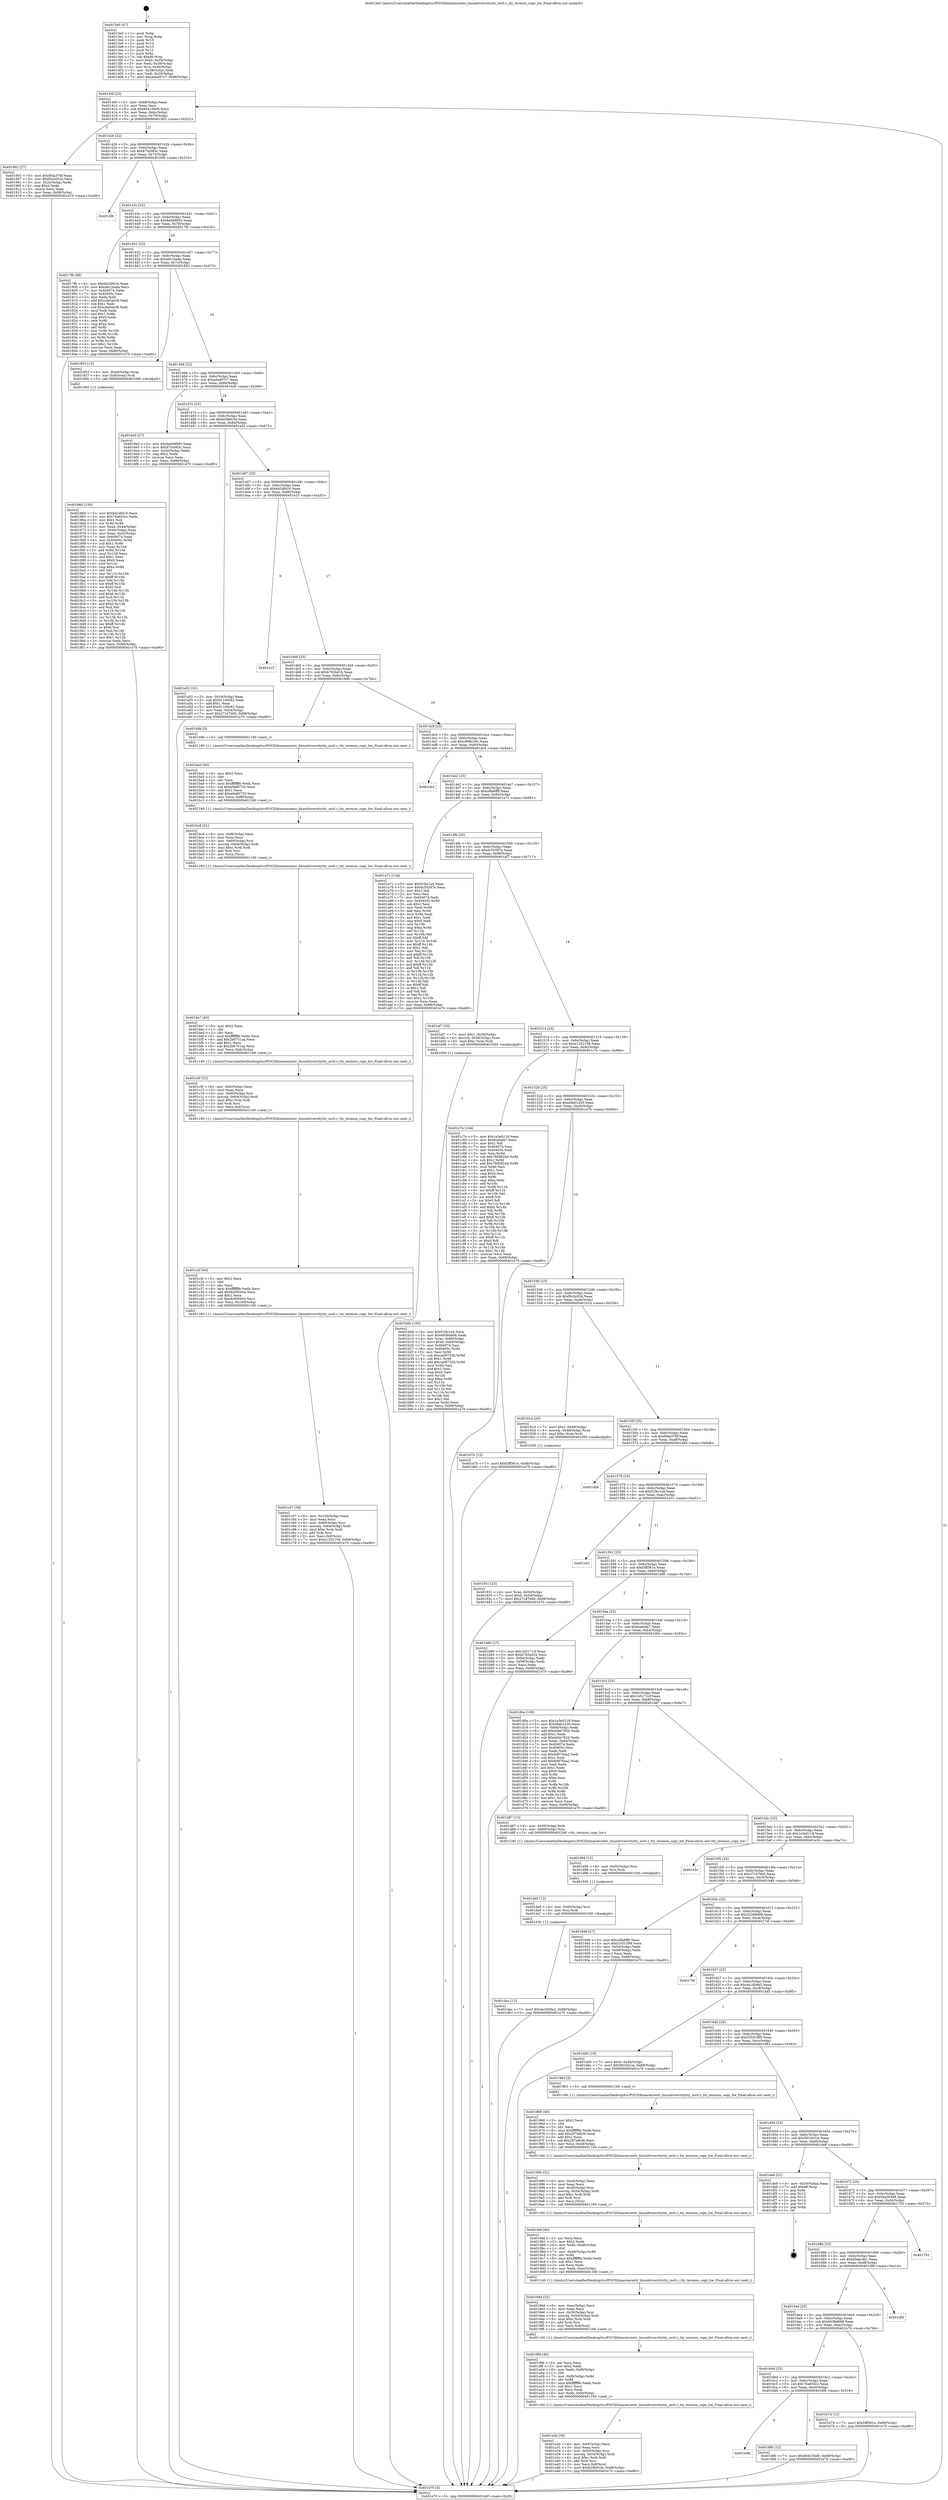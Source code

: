 digraph "0x4013e0" {
  label = "0x4013e0 (/mnt/c/Users/mathe/Desktop/tcc/POCII/binaries/extr_linuxdriversttytty_ioctl.c_tty_termios_copy_hw_Final-ollvm.out::main(0))"
  labelloc = "t"
  node[shape=record]

  Entry [label="",width=0.3,height=0.3,shape=circle,fillcolor=black,style=filled]
  "0x40140f" [label="{
     0x40140f [23]\l
     | [instrs]\l
     &nbsp;&nbsp;0x40140f \<+3\>: mov -0x68(%rbp),%eax\l
     &nbsp;&nbsp;0x401412 \<+2\>: mov %eax,%ecx\l
     &nbsp;&nbsp;0x401414 \<+6\>: sub $0x86415bd0,%ecx\l
     &nbsp;&nbsp;0x40141a \<+3\>: mov %eax,-0x6c(%rbp)\l
     &nbsp;&nbsp;0x40141d \<+3\>: mov %ecx,-0x70(%rbp)\l
     &nbsp;&nbsp;0x401420 \<+6\>: je 0000000000401902 \<main+0x522\>\l
  }"]
  "0x401902" [label="{
     0x401902 [27]\l
     | [instrs]\l
     &nbsp;&nbsp;0x401902 \<+5\>: mov $0xf0da376f,%eax\l
     &nbsp;&nbsp;0x401907 \<+5\>: mov $0xf0c2e524,%ecx\l
     &nbsp;&nbsp;0x40190c \<+3\>: mov -0x2c(%rbp),%edx\l
     &nbsp;&nbsp;0x40190f \<+3\>: cmp $0x0,%edx\l
     &nbsp;&nbsp;0x401912 \<+3\>: cmove %ecx,%eax\l
     &nbsp;&nbsp;0x401915 \<+3\>: mov %eax,-0x68(%rbp)\l
     &nbsp;&nbsp;0x401918 \<+5\>: jmp 0000000000401e70 \<main+0xa90\>\l
  }"]
  "0x401426" [label="{
     0x401426 [22]\l
     | [instrs]\l
     &nbsp;&nbsp;0x401426 \<+5\>: jmp 000000000040142b \<main+0x4b\>\l
     &nbsp;&nbsp;0x40142b \<+3\>: mov -0x6c(%rbp),%eax\l
     &nbsp;&nbsp;0x40142e \<+5\>: sub $0x875c083c,%eax\l
     &nbsp;&nbsp;0x401433 \<+3\>: mov %eax,-0x74(%rbp)\l
     &nbsp;&nbsp;0x401436 \<+6\>: je 00000000004016fb \<main+0x31b\>\l
  }"]
  Exit [label="",width=0.3,height=0.3,shape=circle,fillcolor=black,style=filled,peripheries=2]
  "0x4016fb" [label="{
     0x4016fb\l
  }", style=dashed]
  "0x40143c" [label="{
     0x40143c [22]\l
     | [instrs]\l
     &nbsp;&nbsp;0x40143c \<+5\>: jmp 0000000000401441 \<main+0x61\>\l
     &nbsp;&nbsp;0x401441 \<+3\>: mov -0x6c(%rbp),%eax\l
     &nbsp;&nbsp;0x401444 \<+5\>: sub $0x8a0d9693,%eax\l
     &nbsp;&nbsp;0x401449 \<+3\>: mov %eax,-0x78(%rbp)\l
     &nbsp;&nbsp;0x40144c \<+6\>: je 00000000004017fb \<main+0x41b\>\l
  }"]
  "0x401dac" [label="{
     0x401dac [12]\l
     | [instrs]\l
     &nbsp;&nbsp;0x401dac \<+7\>: movl $0x4e1826e2,-0x68(%rbp)\l
     &nbsp;&nbsp;0x401db3 \<+5\>: jmp 0000000000401e70 \<main+0xa90\>\l
  }"]
  "0x4017fb" [label="{
     0x4017fb [88]\l
     | [instrs]\l
     &nbsp;&nbsp;0x4017fb \<+5\>: mov $0xb42df416,%eax\l
     &nbsp;&nbsp;0x401800 \<+5\>: mov $0xa6c1bada,%ecx\l
     &nbsp;&nbsp;0x401805 \<+7\>: mov 0x404074,%edx\l
     &nbsp;&nbsp;0x40180c \<+7\>: mov 0x40405c,%esi\l
     &nbsp;&nbsp;0x401813 \<+2\>: mov %edx,%edi\l
     &nbsp;&nbsp;0x401815 \<+6\>: add $0xcda5ab38,%edi\l
     &nbsp;&nbsp;0x40181b \<+3\>: sub $0x1,%edi\l
     &nbsp;&nbsp;0x40181e \<+6\>: sub $0xcda5ab38,%edi\l
     &nbsp;&nbsp;0x401824 \<+3\>: imul %edi,%edx\l
     &nbsp;&nbsp;0x401827 \<+3\>: and $0x1,%edx\l
     &nbsp;&nbsp;0x40182a \<+3\>: cmp $0x0,%edx\l
     &nbsp;&nbsp;0x40182d \<+4\>: sete %r8b\l
     &nbsp;&nbsp;0x401831 \<+3\>: cmp $0xa,%esi\l
     &nbsp;&nbsp;0x401834 \<+4\>: setl %r9b\l
     &nbsp;&nbsp;0x401838 \<+3\>: mov %r8b,%r10b\l
     &nbsp;&nbsp;0x40183b \<+3\>: and %r9b,%r10b\l
     &nbsp;&nbsp;0x40183e \<+3\>: xor %r9b,%r8b\l
     &nbsp;&nbsp;0x401841 \<+3\>: or %r8b,%r10b\l
     &nbsp;&nbsp;0x401844 \<+4\>: test $0x1,%r10b\l
     &nbsp;&nbsp;0x401848 \<+3\>: cmovne %ecx,%eax\l
     &nbsp;&nbsp;0x40184b \<+3\>: mov %eax,-0x68(%rbp)\l
     &nbsp;&nbsp;0x40184e \<+5\>: jmp 0000000000401e70 \<main+0xa90\>\l
  }"]
  "0x401452" [label="{
     0x401452 [22]\l
     | [instrs]\l
     &nbsp;&nbsp;0x401452 \<+5\>: jmp 0000000000401457 \<main+0x77\>\l
     &nbsp;&nbsp;0x401457 \<+3\>: mov -0x6c(%rbp),%eax\l
     &nbsp;&nbsp;0x40145a \<+5\>: sub $0xa6c1bada,%eax\l
     &nbsp;&nbsp;0x40145f \<+3\>: mov %eax,-0x7c(%rbp)\l
     &nbsp;&nbsp;0x401462 \<+6\>: je 0000000000401853 \<main+0x473\>\l
  }"]
  "0x401da0" [label="{
     0x401da0 [12]\l
     | [instrs]\l
     &nbsp;&nbsp;0x401da0 \<+4\>: mov -0x60(%rbp),%rsi\l
     &nbsp;&nbsp;0x401da4 \<+3\>: mov %rsi,%rdi\l
     &nbsp;&nbsp;0x401da7 \<+5\>: call 0000000000401030 \<free@plt\>\l
     | [calls]\l
     &nbsp;&nbsp;0x401030 \{1\} (unknown)\l
  }"]
  "0x401853" [label="{
     0x401853 [13]\l
     | [instrs]\l
     &nbsp;&nbsp;0x401853 \<+4\>: mov -0x40(%rbp),%rax\l
     &nbsp;&nbsp;0x401857 \<+4\>: mov 0x8(%rax),%rdi\l
     &nbsp;&nbsp;0x40185b \<+5\>: call 0000000000401060 \<atoi@plt\>\l
     | [calls]\l
     &nbsp;&nbsp;0x401060 \{1\} (unknown)\l
  }"]
  "0x401468" [label="{
     0x401468 [22]\l
     | [instrs]\l
     &nbsp;&nbsp;0x401468 \<+5\>: jmp 000000000040146d \<main+0x8d\>\l
     &nbsp;&nbsp;0x40146d \<+3\>: mov -0x6c(%rbp),%eax\l
     &nbsp;&nbsp;0x401470 \<+5\>: sub $0xada497c7,%eax\l
     &nbsp;&nbsp;0x401475 \<+3\>: mov %eax,-0x80(%rbp)\l
     &nbsp;&nbsp;0x401478 \<+6\>: je 00000000004016e0 \<main+0x300\>\l
  }"]
  "0x401d94" [label="{
     0x401d94 [12]\l
     | [instrs]\l
     &nbsp;&nbsp;0x401d94 \<+4\>: mov -0x50(%rbp),%rsi\l
     &nbsp;&nbsp;0x401d98 \<+3\>: mov %rsi,%rdi\l
     &nbsp;&nbsp;0x401d9b \<+5\>: call 0000000000401030 \<free@plt\>\l
     | [calls]\l
     &nbsp;&nbsp;0x401030 \{1\} (unknown)\l
  }"]
  "0x4016e0" [label="{
     0x4016e0 [27]\l
     | [instrs]\l
     &nbsp;&nbsp;0x4016e0 \<+5\>: mov $0x8a0d9693,%eax\l
     &nbsp;&nbsp;0x4016e5 \<+5\>: mov $0x875c083c,%ecx\l
     &nbsp;&nbsp;0x4016ea \<+3\>: mov -0x30(%rbp),%edx\l
     &nbsp;&nbsp;0x4016ed \<+3\>: cmp $0x2,%edx\l
     &nbsp;&nbsp;0x4016f0 \<+3\>: cmovne %ecx,%eax\l
     &nbsp;&nbsp;0x4016f3 \<+3\>: mov %eax,-0x68(%rbp)\l
     &nbsp;&nbsp;0x4016f6 \<+5\>: jmp 0000000000401e70 \<main+0xa90\>\l
  }"]
  "0x40147e" [label="{
     0x40147e [25]\l
     | [instrs]\l
     &nbsp;&nbsp;0x40147e \<+5\>: jmp 0000000000401483 \<main+0xa3\>\l
     &nbsp;&nbsp;0x401483 \<+3\>: mov -0x6c(%rbp),%eax\l
     &nbsp;&nbsp;0x401486 \<+5\>: sub $0xb29b01fa,%eax\l
     &nbsp;&nbsp;0x40148b \<+6\>: mov %eax,-0x84(%rbp)\l
     &nbsp;&nbsp;0x401491 \<+6\>: je 0000000000401a52 \<main+0x672\>\l
  }"]
  "0x401e70" [label="{
     0x401e70 [5]\l
     | [instrs]\l
     &nbsp;&nbsp;0x401e70 \<+5\>: jmp 000000000040140f \<main+0x2f\>\l
  }"]
  "0x4013e0" [label="{
     0x4013e0 [47]\l
     | [instrs]\l
     &nbsp;&nbsp;0x4013e0 \<+1\>: push %rbp\l
     &nbsp;&nbsp;0x4013e1 \<+3\>: mov %rsp,%rbp\l
     &nbsp;&nbsp;0x4013e4 \<+2\>: push %r15\l
     &nbsp;&nbsp;0x4013e6 \<+2\>: push %r14\l
     &nbsp;&nbsp;0x4013e8 \<+2\>: push %r13\l
     &nbsp;&nbsp;0x4013ea \<+2\>: push %r12\l
     &nbsp;&nbsp;0x4013ec \<+1\>: push %rbx\l
     &nbsp;&nbsp;0x4013ed \<+7\>: sub $0xd8,%rsp\l
     &nbsp;&nbsp;0x4013f4 \<+7\>: movl $0x0,-0x34(%rbp)\l
     &nbsp;&nbsp;0x4013fb \<+3\>: mov %edi,-0x38(%rbp)\l
     &nbsp;&nbsp;0x4013fe \<+4\>: mov %rsi,-0x40(%rbp)\l
     &nbsp;&nbsp;0x401402 \<+3\>: mov -0x38(%rbp),%edi\l
     &nbsp;&nbsp;0x401405 \<+3\>: mov %edi,-0x30(%rbp)\l
     &nbsp;&nbsp;0x401408 \<+7\>: movl $0xada497c7,-0x68(%rbp)\l
  }"]
  "0x401860" [label="{
     0x401860 [150]\l
     | [instrs]\l
     &nbsp;&nbsp;0x401860 \<+5\>: mov $0xb42df416,%ecx\l
     &nbsp;&nbsp;0x401865 \<+5\>: mov $0x76a653cc,%edx\l
     &nbsp;&nbsp;0x40186a \<+3\>: mov $0x1,%sil\l
     &nbsp;&nbsp;0x40186d \<+3\>: xor %r8d,%r8d\l
     &nbsp;&nbsp;0x401870 \<+3\>: mov %eax,-0x44(%rbp)\l
     &nbsp;&nbsp;0x401873 \<+3\>: mov -0x44(%rbp),%eax\l
     &nbsp;&nbsp;0x401876 \<+3\>: mov %eax,-0x2c(%rbp)\l
     &nbsp;&nbsp;0x401879 \<+7\>: mov 0x404074,%eax\l
     &nbsp;&nbsp;0x401880 \<+8\>: mov 0x40405c,%r9d\l
     &nbsp;&nbsp;0x401888 \<+4\>: sub $0x1,%r8d\l
     &nbsp;&nbsp;0x40188c \<+3\>: mov %eax,%r10d\l
     &nbsp;&nbsp;0x40188f \<+3\>: add %r8d,%r10d\l
     &nbsp;&nbsp;0x401892 \<+4\>: imul %r10d,%eax\l
     &nbsp;&nbsp;0x401896 \<+3\>: and $0x1,%eax\l
     &nbsp;&nbsp;0x401899 \<+3\>: cmp $0x0,%eax\l
     &nbsp;&nbsp;0x40189c \<+4\>: sete %r11b\l
     &nbsp;&nbsp;0x4018a0 \<+4\>: cmp $0xa,%r9d\l
     &nbsp;&nbsp;0x4018a4 \<+3\>: setl %bl\l
     &nbsp;&nbsp;0x4018a7 \<+3\>: mov %r11b,%r14b\l
     &nbsp;&nbsp;0x4018aa \<+4\>: xor $0xff,%r14b\l
     &nbsp;&nbsp;0x4018ae \<+3\>: mov %bl,%r15b\l
     &nbsp;&nbsp;0x4018b1 \<+4\>: xor $0xff,%r15b\l
     &nbsp;&nbsp;0x4018b5 \<+4\>: xor $0x0,%sil\l
     &nbsp;&nbsp;0x4018b9 \<+3\>: mov %r14b,%r12b\l
     &nbsp;&nbsp;0x4018bc \<+4\>: and $0x0,%r12b\l
     &nbsp;&nbsp;0x4018c0 \<+3\>: and %sil,%r11b\l
     &nbsp;&nbsp;0x4018c3 \<+3\>: mov %r15b,%r13b\l
     &nbsp;&nbsp;0x4018c6 \<+4\>: and $0x0,%r13b\l
     &nbsp;&nbsp;0x4018ca \<+3\>: and %sil,%bl\l
     &nbsp;&nbsp;0x4018cd \<+3\>: or %r11b,%r12b\l
     &nbsp;&nbsp;0x4018d0 \<+3\>: or %bl,%r13b\l
     &nbsp;&nbsp;0x4018d3 \<+3\>: xor %r13b,%r12b\l
     &nbsp;&nbsp;0x4018d6 \<+3\>: or %r15b,%r14b\l
     &nbsp;&nbsp;0x4018d9 \<+4\>: xor $0xff,%r14b\l
     &nbsp;&nbsp;0x4018dd \<+4\>: or $0x0,%sil\l
     &nbsp;&nbsp;0x4018e1 \<+3\>: and %sil,%r14b\l
     &nbsp;&nbsp;0x4018e4 \<+3\>: or %r14b,%r12b\l
     &nbsp;&nbsp;0x4018e7 \<+4\>: test $0x1,%r12b\l
     &nbsp;&nbsp;0x4018eb \<+3\>: cmovne %edx,%ecx\l
     &nbsp;&nbsp;0x4018ee \<+3\>: mov %ecx,-0x68(%rbp)\l
     &nbsp;&nbsp;0x4018f1 \<+5\>: jmp 0000000000401e70 \<main+0xa90\>\l
  }"]
  "0x401c57" [label="{
     0x401c57 [39]\l
     | [instrs]\l
     &nbsp;&nbsp;0x401c57 \<+6\>: mov -0x100(%rbp),%ecx\l
     &nbsp;&nbsp;0x401c5d \<+3\>: imul %eax,%ecx\l
     &nbsp;&nbsp;0x401c60 \<+4\>: mov -0x60(%rbp),%rsi\l
     &nbsp;&nbsp;0x401c64 \<+4\>: movslq -0x64(%rbp),%rdi\l
     &nbsp;&nbsp;0x401c68 \<+4\>: imul $0xc,%rdi,%rdi\l
     &nbsp;&nbsp;0x401c6c \<+3\>: add %rdi,%rsi\l
     &nbsp;&nbsp;0x401c6f \<+3\>: mov %ecx,0x8(%rsi)\l
     &nbsp;&nbsp;0x401c72 \<+7\>: movl $0xe1352158,-0x68(%rbp)\l
     &nbsp;&nbsp;0x401c79 \<+5\>: jmp 0000000000401e70 \<main+0xa90\>\l
  }"]
  "0x401a52" [label="{
     0x401a52 [31]\l
     | [instrs]\l
     &nbsp;&nbsp;0x401a52 \<+3\>: mov -0x54(%rbp),%eax\l
     &nbsp;&nbsp;0x401a55 \<+5\>: sub $0x9110dc82,%eax\l
     &nbsp;&nbsp;0x401a5a \<+3\>: add $0x1,%eax\l
     &nbsp;&nbsp;0x401a5d \<+5\>: add $0x9110dc82,%eax\l
     &nbsp;&nbsp;0x401a62 \<+3\>: mov %eax,-0x54(%rbp)\l
     &nbsp;&nbsp;0x401a65 \<+7\>: movl $0x27c47b60,-0x68(%rbp)\l
     &nbsp;&nbsp;0x401a6c \<+5\>: jmp 0000000000401e70 \<main+0xa90\>\l
  }"]
  "0x401497" [label="{
     0x401497 [25]\l
     | [instrs]\l
     &nbsp;&nbsp;0x401497 \<+5\>: jmp 000000000040149c \<main+0xbc\>\l
     &nbsp;&nbsp;0x40149c \<+3\>: mov -0x6c(%rbp),%eax\l
     &nbsp;&nbsp;0x40149f \<+5\>: sub $0xb42df416,%eax\l
     &nbsp;&nbsp;0x4014a4 \<+6\>: mov %eax,-0x88(%rbp)\l
     &nbsp;&nbsp;0x4014aa \<+6\>: je 0000000000401e15 \<main+0xa35\>\l
  }"]
  "0x401c2f" [label="{
     0x401c2f [40]\l
     | [instrs]\l
     &nbsp;&nbsp;0x401c2f \<+5\>: mov $0x2,%ecx\l
     &nbsp;&nbsp;0x401c34 \<+1\>: cltd\l
     &nbsp;&nbsp;0x401c35 \<+2\>: idiv %ecx\l
     &nbsp;&nbsp;0x401c37 \<+6\>: imul $0xfffffffe,%edx,%ecx\l
     &nbsp;&nbsp;0x401c3d \<+6\>: add $0x9c000404,%ecx\l
     &nbsp;&nbsp;0x401c43 \<+3\>: add $0x1,%ecx\l
     &nbsp;&nbsp;0x401c46 \<+6\>: sub $0x9c000404,%ecx\l
     &nbsp;&nbsp;0x401c4c \<+6\>: mov %ecx,-0x100(%rbp)\l
     &nbsp;&nbsp;0x401c52 \<+5\>: call 0000000000401160 \<next_i\>\l
     | [calls]\l
     &nbsp;&nbsp;0x401160 \{1\} (/mnt/c/Users/mathe/Desktop/tcc/POCII/binaries/extr_linuxdriversttytty_ioctl.c_tty_termios_copy_hw_Final-ollvm.out::next_i)\l
  }"]
  "0x401e15" [label="{
     0x401e15\l
  }", style=dashed]
  "0x4014b0" [label="{
     0x4014b0 [25]\l
     | [instrs]\l
     &nbsp;&nbsp;0x4014b0 \<+5\>: jmp 00000000004014b5 \<main+0xd5\>\l
     &nbsp;&nbsp;0x4014b5 \<+3\>: mov -0x6c(%rbp),%eax\l
     &nbsp;&nbsp;0x4014b8 \<+5\>: sub $0xb792bd1b,%eax\l
     &nbsp;&nbsp;0x4014bd \<+6\>: mov %eax,-0x8c(%rbp)\l
     &nbsp;&nbsp;0x4014c3 \<+6\>: je 0000000000401b9b \<main+0x7bb\>\l
  }"]
  "0x401c0f" [label="{
     0x401c0f [32]\l
     | [instrs]\l
     &nbsp;&nbsp;0x401c0f \<+6\>: mov -0xfc(%rbp),%ecx\l
     &nbsp;&nbsp;0x401c15 \<+3\>: imul %eax,%ecx\l
     &nbsp;&nbsp;0x401c18 \<+4\>: mov -0x60(%rbp),%rsi\l
     &nbsp;&nbsp;0x401c1c \<+4\>: movslq -0x64(%rbp),%rdi\l
     &nbsp;&nbsp;0x401c20 \<+4\>: imul $0xc,%rdi,%rdi\l
     &nbsp;&nbsp;0x401c24 \<+3\>: add %rdi,%rsi\l
     &nbsp;&nbsp;0x401c27 \<+3\>: mov %ecx,0x4(%rsi)\l
     &nbsp;&nbsp;0x401c2a \<+5\>: call 0000000000401160 \<next_i\>\l
     | [calls]\l
     &nbsp;&nbsp;0x401160 \{1\} (/mnt/c/Users/mathe/Desktop/tcc/POCII/binaries/extr_linuxdriversttytty_ioctl.c_tty_termios_copy_hw_Final-ollvm.out::next_i)\l
  }"]
  "0x401b9b" [label="{
     0x401b9b [5]\l
     | [instrs]\l
     &nbsp;&nbsp;0x401b9b \<+5\>: call 0000000000401160 \<next_i\>\l
     | [calls]\l
     &nbsp;&nbsp;0x401160 \{1\} (/mnt/c/Users/mathe/Desktop/tcc/POCII/binaries/extr_linuxdriversttytty_ioctl.c_tty_termios_copy_hw_Final-ollvm.out::next_i)\l
  }"]
  "0x4014c9" [label="{
     0x4014c9 [25]\l
     | [instrs]\l
     &nbsp;&nbsp;0x4014c9 \<+5\>: jmp 00000000004014ce \<main+0xee\>\l
     &nbsp;&nbsp;0x4014ce \<+3\>: mov -0x6c(%rbp),%eax\l
     &nbsp;&nbsp;0x4014d1 \<+5\>: sub $0xc898c16c,%eax\l
     &nbsp;&nbsp;0x4014d6 \<+6\>: mov %eax,-0x90(%rbp)\l
     &nbsp;&nbsp;0x4014dc \<+6\>: je 0000000000401dc4 \<main+0x9e4\>\l
  }"]
  "0x401be7" [label="{
     0x401be7 [40]\l
     | [instrs]\l
     &nbsp;&nbsp;0x401be7 \<+5\>: mov $0x2,%ecx\l
     &nbsp;&nbsp;0x401bec \<+1\>: cltd\l
     &nbsp;&nbsp;0x401bed \<+2\>: idiv %ecx\l
     &nbsp;&nbsp;0x401bef \<+6\>: imul $0xfffffffe,%edx,%ecx\l
     &nbsp;&nbsp;0x401bf5 \<+6\>: add $0x2b6751aa,%ecx\l
     &nbsp;&nbsp;0x401bfb \<+3\>: add $0x1,%ecx\l
     &nbsp;&nbsp;0x401bfe \<+6\>: sub $0x2b6751aa,%ecx\l
     &nbsp;&nbsp;0x401c04 \<+6\>: mov %ecx,-0xfc(%rbp)\l
     &nbsp;&nbsp;0x401c0a \<+5\>: call 0000000000401160 \<next_i\>\l
     | [calls]\l
     &nbsp;&nbsp;0x401160 \{1\} (/mnt/c/Users/mathe/Desktop/tcc/POCII/binaries/extr_linuxdriversttytty_ioctl.c_tty_termios_copy_hw_Final-ollvm.out::next_i)\l
  }"]
  "0x401dc4" [label="{
     0x401dc4\l
  }", style=dashed]
  "0x4014e2" [label="{
     0x4014e2 [25]\l
     | [instrs]\l
     &nbsp;&nbsp;0x4014e2 \<+5\>: jmp 00000000004014e7 \<main+0x107\>\l
     &nbsp;&nbsp;0x4014e7 \<+3\>: mov -0x6c(%rbp),%eax\l
     &nbsp;&nbsp;0x4014ea \<+5\>: sub $0xcdfa8ff9,%eax\l
     &nbsp;&nbsp;0x4014ef \<+6\>: mov %eax,-0x94(%rbp)\l
     &nbsp;&nbsp;0x4014f5 \<+6\>: je 0000000000401a71 \<main+0x691\>\l
  }"]
  "0x401bc8" [label="{
     0x401bc8 [31]\l
     | [instrs]\l
     &nbsp;&nbsp;0x401bc8 \<+6\>: mov -0xf8(%rbp),%ecx\l
     &nbsp;&nbsp;0x401bce \<+3\>: imul %eax,%ecx\l
     &nbsp;&nbsp;0x401bd1 \<+4\>: mov -0x60(%rbp),%rsi\l
     &nbsp;&nbsp;0x401bd5 \<+4\>: movslq -0x64(%rbp),%rdi\l
     &nbsp;&nbsp;0x401bd9 \<+4\>: imul $0xc,%rdi,%rdi\l
     &nbsp;&nbsp;0x401bdd \<+3\>: add %rdi,%rsi\l
     &nbsp;&nbsp;0x401be0 \<+2\>: mov %ecx,(%rsi)\l
     &nbsp;&nbsp;0x401be2 \<+5\>: call 0000000000401160 \<next_i\>\l
     | [calls]\l
     &nbsp;&nbsp;0x401160 \{1\} (/mnt/c/Users/mathe/Desktop/tcc/POCII/binaries/extr_linuxdriversttytty_ioctl.c_tty_termios_copy_hw_Final-ollvm.out::next_i)\l
  }"]
  "0x401a71" [label="{
     0x401a71 [134]\l
     | [instrs]\l
     &nbsp;&nbsp;0x401a71 \<+5\>: mov $0xf1f4c1a4,%eax\l
     &nbsp;&nbsp;0x401a76 \<+5\>: mov $0xdc55397e,%ecx\l
     &nbsp;&nbsp;0x401a7b \<+2\>: mov $0x1,%dl\l
     &nbsp;&nbsp;0x401a7d \<+2\>: xor %esi,%esi\l
     &nbsp;&nbsp;0x401a7f \<+7\>: mov 0x404074,%edi\l
     &nbsp;&nbsp;0x401a86 \<+8\>: mov 0x40405c,%r8d\l
     &nbsp;&nbsp;0x401a8e \<+3\>: sub $0x1,%esi\l
     &nbsp;&nbsp;0x401a91 \<+3\>: mov %edi,%r9d\l
     &nbsp;&nbsp;0x401a94 \<+3\>: add %esi,%r9d\l
     &nbsp;&nbsp;0x401a97 \<+4\>: imul %r9d,%edi\l
     &nbsp;&nbsp;0x401a9b \<+3\>: and $0x1,%edi\l
     &nbsp;&nbsp;0x401a9e \<+3\>: cmp $0x0,%edi\l
     &nbsp;&nbsp;0x401aa1 \<+4\>: sete %r10b\l
     &nbsp;&nbsp;0x401aa5 \<+4\>: cmp $0xa,%r8d\l
     &nbsp;&nbsp;0x401aa9 \<+4\>: setl %r11b\l
     &nbsp;&nbsp;0x401aad \<+3\>: mov %r10b,%bl\l
     &nbsp;&nbsp;0x401ab0 \<+3\>: xor $0xff,%bl\l
     &nbsp;&nbsp;0x401ab3 \<+3\>: mov %r11b,%r14b\l
     &nbsp;&nbsp;0x401ab6 \<+4\>: xor $0xff,%r14b\l
     &nbsp;&nbsp;0x401aba \<+3\>: xor $0x1,%dl\l
     &nbsp;&nbsp;0x401abd \<+3\>: mov %bl,%r15b\l
     &nbsp;&nbsp;0x401ac0 \<+4\>: and $0xff,%r15b\l
     &nbsp;&nbsp;0x401ac4 \<+3\>: and %dl,%r10b\l
     &nbsp;&nbsp;0x401ac7 \<+3\>: mov %r14b,%r12b\l
     &nbsp;&nbsp;0x401aca \<+4\>: and $0xff,%r12b\l
     &nbsp;&nbsp;0x401ace \<+3\>: and %dl,%r11b\l
     &nbsp;&nbsp;0x401ad1 \<+3\>: or %r10b,%r15b\l
     &nbsp;&nbsp;0x401ad4 \<+3\>: or %r11b,%r12b\l
     &nbsp;&nbsp;0x401ad7 \<+3\>: xor %r12b,%r15b\l
     &nbsp;&nbsp;0x401ada \<+3\>: or %r14b,%bl\l
     &nbsp;&nbsp;0x401add \<+3\>: xor $0xff,%bl\l
     &nbsp;&nbsp;0x401ae0 \<+3\>: or $0x1,%dl\l
     &nbsp;&nbsp;0x401ae3 \<+2\>: and %dl,%bl\l
     &nbsp;&nbsp;0x401ae5 \<+3\>: or %bl,%r15b\l
     &nbsp;&nbsp;0x401ae8 \<+4\>: test $0x1,%r15b\l
     &nbsp;&nbsp;0x401aec \<+3\>: cmovne %ecx,%eax\l
     &nbsp;&nbsp;0x401aef \<+3\>: mov %eax,-0x68(%rbp)\l
     &nbsp;&nbsp;0x401af2 \<+5\>: jmp 0000000000401e70 \<main+0xa90\>\l
  }"]
  "0x4014fb" [label="{
     0x4014fb [25]\l
     | [instrs]\l
     &nbsp;&nbsp;0x4014fb \<+5\>: jmp 0000000000401500 \<main+0x120\>\l
     &nbsp;&nbsp;0x401500 \<+3\>: mov -0x6c(%rbp),%eax\l
     &nbsp;&nbsp;0x401503 \<+5\>: sub $0xdc55397e,%eax\l
     &nbsp;&nbsp;0x401508 \<+6\>: mov %eax,-0x98(%rbp)\l
     &nbsp;&nbsp;0x40150e \<+6\>: je 0000000000401af7 \<main+0x717\>\l
  }"]
  "0x401ba0" [label="{
     0x401ba0 [40]\l
     | [instrs]\l
     &nbsp;&nbsp;0x401ba0 \<+5\>: mov $0x2,%ecx\l
     &nbsp;&nbsp;0x401ba5 \<+1\>: cltd\l
     &nbsp;&nbsp;0x401ba6 \<+2\>: idiv %ecx\l
     &nbsp;&nbsp;0x401ba8 \<+6\>: imul $0xfffffffe,%edx,%ecx\l
     &nbsp;&nbsp;0x401bae \<+6\>: sub $0xa9a80725,%ecx\l
     &nbsp;&nbsp;0x401bb4 \<+3\>: add $0x1,%ecx\l
     &nbsp;&nbsp;0x401bb7 \<+6\>: add $0xa9a80725,%ecx\l
     &nbsp;&nbsp;0x401bbd \<+6\>: mov %ecx,-0xf8(%rbp)\l
     &nbsp;&nbsp;0x401bc3 \<+5\>: call 0000000000401160 \<next_i\>\l
     | [calls]\l
     &nbsp;&nbsp;0x401160 \{1\} (/mnt/c/Users/mathe/Desktop/tcc/POCII/binaries/extr_linuxdriversttytty_ioctl.c_tty_termios_copy_hw_Final-ollvm.out::next_i)\l
  }"]
  "0x401af7" [label="{
     0x401af7 [20]\l
     | [instrs]\l
     &nbsp;&nbsp;0x401af7 \<+7\>: movl $0x1,-0x58(%rbp)\l
     &nbsp;&nbsp;0x401afe \<+4\>: movslq -0x58(%rbp),%rax\l
     &nbsp;&nbsp;0x401b02 \<+4\>: imul $0xc,%rax,%rdi\l
     &nbsp;&nbsp;0x401b06 \<+5\>: call 0000000000401050 \<malloc@plt\>\l
     | [calls]\l
     &nbsp;&nbsp;0x401050 \{1\} (unknown)\l
  }"]
  "0x401514" [label="{
     0x401514 [25]\l
     | [instrs]\l
     &nbsp;&nbsp;0x401514 \<+5\>: jmp 0000000000401519 \<main+0x139\>\l
     &nbsp;&nbsp;0x401519 \<+3\>: mov -0x6c(%rbp),%eax\l
     &nbsp;&nbsp;0x40151c \<+5\>: sub $0xe1352158,%eax\l
     &nbsp;&nbsp;0x401521 \<+6\>: mov %eax,-0x9c(%rbp)\l
     &nbsp;&nbsp;0x401527 \<+6\>: je 0000000000401c7e \<main+0x89e\>\l
  }"]
  "0x401b0b" [label="{
     0x401b0b [105]\l
     | [instrs]\l
     &nbsp;&nbsp;0x401b0b \<+5\>: mov $0xf1f4c1a4,%ecx\l
     &nbsp;&nbsp;0x401b10 \<+5\>: mov $0x6938d668,%edx\l
     &nbsp;&nbsp;0x401b15 \<+4\>: mov %rax,-0x60(%rbp)\l
     &nbsp;&nbsp;0x401b19 \<+7\>: movl $0x0,-0x64(%rbp)\l
     &nbsp;&nbsp;0x401b20 \<+7\>: mov 0x404074,%esi\l
     &nbsp;&nbsp;0x401b27 \<+8\>: mov 0x40405c,%r8d\l
     &nbsp;&nbsp;0x401b2f \<+3\>: mov %esi,%r9d\l
     &nbsp;&nbsp;0x401b32 \<+7\>: sub $0xca09752b,%r9d\l
     &nbsp;&nbsp;0x401b39 \<+4\>: sub $0x1,%r9d\l
     &nbsp;&nbsp;0x401b3d \<+7\>: add $0xca09752b,%r9d\l
     &nbsp;&nbsp;0x401b44 \<+4\>: imul %r9d,%esi\l
     &nbsp;&nbsp;0x401b48 \<+3\>: and $0x1,%esi\l
     &nbsp;&nbsp;0x401b4b \<+3\>: cmp $0x0,%esi\l
     &nbsp;&nbsp;0x401b4e \<+4\>: sete %r10b\l
     &nbsp;&nbsp;0x401b52 \<+4\>: cmp $0xa,%r8d\l
     &nbsp;&nbsp;0x401b56 \<+4\>: setl %r11b\l
     &nbsp;&nbsp;0x401b5a \<+3\>: mov %r10b,%bl\l
     &nbsp;&nbsp;0x401b5d \<+3\>: and %r11b,%bl\l
     &nbsp;&nbsp;0x401b60 \<+3\>: xor %r11b,%r10b\l
     &nbsp;&nbsp;0x401b63 \<+3\>: or %r10b,%bl\l
     &nbsp;&nbsp;0x401b66 \<+3\>: test $0x1,%bl\l
     &nbsp;&nbsp;0x401b69 \<+3\>: cmovne %edx,%ecx\l
     &nbsp;&nbsp;0x401b6c \<+3\>: mov %ecx,-0x68(%rbp)\l
     &nbsp;&nbsp;0x401b6f \<+5\>: jmp 0000000000401e70 \<main+0xa90\>\l
  }"]
  "0x401c7e" [label="{
     0x401c7e [144]\l
     | [instrs]\l
     &nbsp;&nbsp;0x401c7e \<+5\>: mov $0x1e3e0118,%eax\l
     &nbsp;&nbsp;0x401c83 \<+5\>: mov $0xfca0afa7,%ecx\l
     &nbsp;&nbsp;0x401c88 \<+2\>: mov $0x1,%dl\l
     &nbsp;&nbsp;0x401c8a \<+7\>: mov 0x404074,%esi\l
     &nbsp;&nbsp;0x401c91 \<+7\>: mov 0x40405c,%edi\l
     &nbsp;&nbsp;0x401c98 \<+3\>: mov %esi,%r8d\l
     &nbsp;&nbsp;0x401c9b \<+7\>: sub $0x7600824d,%r8d\l
     &nbsp;&nbsp;0x401ca2 \<+4\>: sub $0x1,%r8d\l
     &nbsp;&nbsp;0x401ca6 \<+7\>: add $0x7600824d,%r8d\l
     &nbsp;&nbsp;0x401cad \<+4\>: imul %r8d,%esi\l
     &nbsp;&nbsp;0x401cb1 \<+3\>: and $0x1,%esi\l
     &nbsp;&nbsp;0x401cb4 \<+3\>: cmp $0x0,%esi\l
     &nbsp;&nbsp;0x401cb7 \<+4\>: sete %r9b\l
     &nbsp;&nbsp;0x401cbb \<+3\>: cmp $0xa,%edi\l
     &nbsp;&nbsp;0x401cbe \<+4\>: setl %r10b\l
     &nbsp;&nbsp;0x401cc2 \<+3\>: mov %r9b,%r11b\l
     &nbsp;&nbsp;0x401cc5 \<+4\>: xor $0xff,%r11b\l
     &nbsp;&nbsp;0x401cc9 \<+3\>: mov %r10b,%bl\l
     &nbsp;&nbsp;0x401ccc \<+3\>: xor $0xff,%bl\l
     &nbsp;&nbsp;0x401ccf \<+3\>: xor $0x0,%dl\l
     &nbsp;&nbsp;0x401cd2 \<+3\>: mov %r11b,%r14b\l
     &nbsp;&nbsp;0x401cd5 \<+4\>: and $0x0,%r14b\l
     &nbsp;&nbsp;0x401cd9 \<+3\>: and %dl,%r9b\l
     &nbsp;&nbsp;0x401cdc \<+3\>: mov %bl,%r15b\l
     &nbsp;&nbsp;0x401cdf \<+4\>: and $0x0,%r15b\l
     &nbsp;&nbsp;0x401ce3 \<+3\>: and %dl,%r10b\l
     &nbsp;&nbsp;0x401ce6 \<+3\>: or %r9b,%r14b\l
     &nbsp;&nbsp;0x401ce9 \<+3\>: or %r10b,%r15b\l
     &nbsp;&nbsp;0x401cec \<+3\>: xor %r15b,%r14b\l
     &nbsp;&nbsp;0x401cef \<+3\>: or %bl,%r11b\l
     &nbsp;&nbsp;0x401cf2 \<+4\>: xor $0xff,%r11b\l
     &nbsp;&nbsp;0x401cf6 \<+3\>: or $0x0,%dl\l
     &nbsp;&nbsp;0x401cf9 \<+3\>: and %dl,%r11b\l
     &nbsp;&nbsp;0x401cfc \<+3\>: or %r11b,%r14b\l
     &nbsp;&nbsp;0x401cff \<+4\>: test $0x1,%r14b\l
     &nbsp;&nbsp;0x401d03 \<+3\>: cmovne %ecx,%eax\l
     &nbsp;&nbsp;0x401d06 \<+3\>: mov %eax,-0x68(%rbp)\l
     &nbsp;&nbsp;0x401d09 \<+5\>: jmp 0000000000401e70 \<main+0xa90\>\l
  }"]
  "0x40152d" [label="{
     0x40152d [25]\l
     | [instrs]\l
     &nbsp;&nbsp;0x40152d \<+5\>: jmp 0000000000401532 \<main+0x152\>\l
     &nbsp;&nbsp;0x401532 \<+3\>: mov -0x6c(%rbp),%eax\l
     &nbsp;&nbsp;0x401535 \<+5\>: sub $0xe9eb1430,%eax\l
     &nbsp;&nbsp;0x40153a \<+6\>: mov %eax,-0xa0(%rbp)\l
     &nbsp;&nbsp;0x401540 \<+6\>: je 0000000000401d7b \<main+0x99b\>\l
  }"]
  "0x401a2b" [label="{
     0x401a2b [39]\l
     | [instrs]\l
     &nbsp;&nbsp;0x401a2b \<+6\>: mov -0xf4(%rbp),%ecx\l
     &nbsp;&nbsp;0x401a31 \<+3\>: imul %eax,%ecx\l
     &nbsp;&nbsp;0x401a34 \<+4\>: mov -0x50(%rbp),%rsi\l
     &nbsp;&nbsp;0x401a38 \<+4\>: movslq -0x54(%rbp),%rdi\l
     &nbsp;&nbsp;0x401a3c \<+4\>: imul $0xc,%rdi,%rdi\l
     &nbsp;&nbsp;0x401a40 \<+3\>: add %rdi,%rsi\l
     &nbsp;&nbsp;0x401a43 \<+3\>: mov %ecx,0x8(%rsi)\l
     &nbsp;&nbsp;0x401a46 \<+7\>: movl $0xb29b01fa,-0x68(%rbp)\l
     &nbsp;&nbsp;0x401a4d \<+5\>: jmp 0000000000401e70 \<main+0xa90\>\l
  }"]
  "0x401d7b" [label="{
     0x401d7b [12]\l
     | [instrs]\l
     &nbsp;&nbsp;0x401d7b \<+7\>: movl $0xf3ff361e,-0x68(%rbp)\l
     &nbsp;&nbsp;0x401d82 \<+5\>: jmp 0000000000401e70 \<main+0xa90\>\l
  }"]
  "0x401546" [label="{
     0x401546 [25]\l
     | [instrs]\l
     &nbsp;&nbsp;0x401546 \<+5\>: jmp 000000000040154b \<main+0x16b\>\l
     &nbsp;&nbsp;0x40154b \<+3\>: mov -0x6c(%rbp),%eax\l
     &nbsp;&nbsp;0x40154e \<+5\>: sub $0xf0c2e524,%eax\l
     &nbsp;&nbsp;0x401553 \<+6\>: mov %eax,-0xa4(%rbp)\l
     &nbsp;&nbsp;0x401559 \<+6\>: je 000000000040191d \<main+0x53d\>\l
  }"]
  "0x4019fd" [label="{
     0x4019fd [46]\l
     | [instrs]\l
     &nbsp;&nbsp;0x4019fd \<+2\>: xor %ecx,%ecx\l
     &nbsp;&nbsp;0x4019ff \<+5\>: mov $0x2,%edx\l
     &nbsp;&nbsp;0x401a04 \<+6\>: mov %edx,-0xf0(%rbp)\l
     &nbsp;&nbsp;0x401a0a \<+1\>: cltd\l
     &nbsp;&nbsp;0x401a0b \<+7\>: mov -0xf0(%rbp),%r8d\l
     &nbsp;&nbsp;0x401a12 \<+3\>: idiv %r8d\l
     &nbsp;&nbsp;0x401a15 \<+6\>: imul $0xfffffffe,%edx,%edx\l
     &nbsp;&nbsp;0x401a1b \<+3\>: sub $0x1,%ecx\l
     &nbsp;&nbsp;0x401a1e \<+2\>: sub %ecx,%edx\l
     &nbsp;&nbsp;0x401a20 \<+6\>: mov %edx,-0xf4(%rbp)\l
     &nbsp;&nbsp;0x401a26 \<+5\>: call 0000000000401160 \<next_i\>\l
     | [calls]\l
     &nbsp;&nbsp;0x401160 \{1\} (/mnt/c/Users/mathe/Desktop/tcc/POCII/binaries/extr_linuxdriversttytty_ioctl.c_tty_termios_copy_hw_Final-ollvm.out::next_i)\l
  }"]
  "0x40191d" [label="{
     0x40191d [20]\l
     | [instrs]\l
     &nbsp;&nbsp;0x40191d \<+7\>: movl $0x1,-0x48(%rbp)\l
     &nbsp;&nbsp;0x401924 \<+4\>: movslq -0x48(%rbp),%rax\l
     &nbsp;&nbsp;0x401928 \<+4\>: imul $0xc,%rax,%rdi\l
     &nbsp;&nbsp;0x40192c \<+5\>: call 0000000000401050 \<malloc@plt\>\l
     | [calls]\l
     &nbsp;&nbsp;0x401050 \{1\} (unknown)\l
  }"]
  "0x40155f" [label="{
     0x40155f [25]\l
     | [instrs]\l
     &nbsp;&nbsp;0x40155f \<+5\>: jmp 0000000000401564 \<main+0x184\>\l
     &nbsp;&nbsp;0x401564 \<+3\>: mov -0x6c(%rbp),%eax\l
     &nbsp;&nbsp;0x401567 \<+5\>: sub $0xf0da376f,%eax\l
     &nbsp;&nbsp;0x40156c \<+6\>: mov %eax,-0xa8(%rbp)\l
     &nbsp;&nbsp;0x401572 \<+6\>: je 0000000000401db8 \<main+0x9d8\>\l
  }"]
  "0x4019dd" [label="{
     0x4019dd [32]\l
     | [instrs]\l
     &nbsp;&nbsp;0x4019dd \<+6\>: mov -0xec(%rbp),%ecx\l
     &nbsp;&nbsp;0x4019e3 \<+3\>: imul %eax,%ecx\l
     &nbsp;&nbsp;0x4019e6 \<+4\>: mov -0x50(%rbp),%rsi\l
     &nbsp;&nbsp;0x4019ea \<+4\>: movslq -0x54(%rbp),%rdi\l
     &nbsp;&nbsp;0x4019ee \<+4\>: imul $0xc,%rdi,%rdi\l
     &nbsp;&nbsp;0x4019f2 \<+3\>: add %rdi,%rsi\l
     &nbsp;&nbsp;0x4019f5 \<+3\>: mov %ecx,0x4(%rsi)\l
     &nbsp;&nbsp;0x4019f8 \<+5\>: call 0000000000401160 \<next_i\>\l
     | [calls]\l
     &nbsp;&nbsp;0x401160 \{1\} (/mnt/c/Users/mathe/Desktop/tcc/POCII/binaries/extr_linuxdriversttytty_ioctl.c_tty_termios_copy_hw_Final-ollvm.out::next_i)\l
  }"]
  "0x401db8" [label="{
     0x401db8\l
  }", style=dashed]
  "0x401578" [label="{
     0x401578 [25]\l
     | [instrs]\l
     &nbsp;&nbsp;0x401578 \<+5\>: jmp 000000000040157d \<main+0x19d\>\l
     &nbsp;&nbsp;0x40157d \<+3\>: mov -0x6c(%rbp),%eax\l
     &nbsp;&nbsp;0x401580 \<+5\>: sub $0xf1f4c1a4,%eax\l
     &nbsp;&nbsp;0x401585 \<+6\>: mov %eax,-0xac(%rbp)\l
     &nbsp;&nbsp;0x40158b \<+6\>: je 0000000000401e31 \<main+0xa51\>\l
  }"]
  "0x4019af" [label="{
     0x4019af [46]\l
     | [instrs]\l
     &nbsp;&nbsp;0x4019af \<+2\>: xor %ecx,%ecx\l
     &nbsp;&nbsp;0x4019b1 \<+5\>: mov $0x2,%edx\l
     &nbsp;&nbsp;0x4019b6 \<+6\>: mov %edx,-0xe8(%rbp)\l
     &nbsp;&nbsp;0x4019bc \<+1\>: cltd\l
     &nbsp;&nbsp;0x4019bd \<+7\>: mov -0xe8(%rbp),%r8d\l
     &nbsp;&nbsp;0x4019c4 \<+3\>: idiv %r8d\l
     &nbsp;&nbsp;0x4019c7 \<+6\>: imul $0xfffffffe,%edx,%edx\l
     &nbsp;&nbsp;0x4019cd \<+3\>: sub $0x1,%ecx\l
     &nbsp;&nbsp;0x4019d0 \<+2\>: sub %ecx,%edx\l
     &nbsp;&nbsp;0x4019d2 \<+6\>: mov %edx,-0xec(%rbp)\l
     &nbsp;&nbsp;0x4019d8 \<+5\>: call 0000000000401160 \<next_i\>\l
     | [calls]\l
     &nbsp;&nbsp;0x401160 \{1\} (/mnt/c/Users/mathe/Desktop/tcc/POCII/binaries/extr_linuxdriversttytty_ioctl.c_tty_termios_copy_hw_Final-ollvm.out::next_i)\l
  }"]
  "0x401e31" [label="{
     0x401e31\l
  }", style=dashed]
  "0x401591" [label="{
     0x401591 [25]\l
     | [instrs]\l
     &nbsp;&nbsp;0x401591 \<+5\>: jmp 0000000000401596 \<main+0x1b6\>\l
     &nbsp;&nbsp;0x401596 \<+3\>: mov -0x6c(%rbp),%eax\l
     &nbsp;&nbsp;0x401599 \<+5\>: sub $0xf3ff361e,%eax\l
     &nbsp;&nbsp;0x40159e \<+6\>: mov %eax,-0xb0(%rbp)\l
     &nbsp;&nbsp;0x4015a4 \<+6\>: je 0000000000401b80 \<main+0x7a0\>\l
  }"]
  "0x401990" [label="{
     0x401990 [31]\l
     | [instrs]\l
     &nbsp;&nbsp;0x401990 \<+6\>: mov -0xe4(%rbp),%ecx\l
     &nbsp;&nbsp;0x401996 \<+3\>: imul %eax,%ecx\l
     &nbsp;&nbsp;0x401999 \<+4\>: mov -0x50(%rbp),%rsi\l
     &nbsp;&nbsp;0x40199d \<+4\>: movslq -0x54(%rbp),%rdi\l
     &nbsp;&nbsp;0x4019a1 \<+4\>: imul $0xc,%rdi,%rdi\l
     &nbsp;&nbsp;0x4019a5 \<+3\>: add %rdi,%rsi\l
     &nbsp;&nbsp;0x4019a8 \<+2\>: mov %ecx,(%rsi)\l
     &nbsp;&nbsp;0x4019aa \<+5\>: call 0000000000401160 \<next_i\>\l
     | [calls]\l
     &nbsp;&nbsp;0x401160 \{1\} (/mnt/c/Users/mathe/Desktop/tcc/POCII/binaries/extr_linuxdriversttytty_ioctl.c_tty_termios_copy_hw_Final-ollvm.out::next_i)\l
  }"]
  "0x401b80" [label="{
     0x401b80 [27]\l
     | [instrs]\l
     &nbsp;&nbsp;0x401b80 \<+5\>: mov $0x1b5171cf,%eax\l
     &nbsp;&nbsp;0x401b85 \<+5\>: mov $0xb792bd1b,%ecx\l
     &nbsp;&nbsp;0x401b8a \<+3\>: mov -0x64(%rbp),%edx\l
     &nbsp;&nbsp;0x401b8d \<+3\>: cmp -0x58(%rbp),%edx\l
     &nbsp;&nbsp;0x401b90 \<+3\>: cmovl %ecx,%eax\l
     &nbsp;&nbsp;0x401b93 \<+3\>: mov %eax,-0x68(%rbp)\l
     &nbsp;&nbsp;0x401b96 \<+5\>: jmp 0000000000401e70 \<main+0xa90\>\l
  }"]
  "0x4015aa" [label="{
     0x4015aa [25]\l
     | [instrs]\l
     &nbsp;&nbsp;0x4015aa \<+5\>: jmp 00000000004015af \<main+0x1cf\>\l
     &nbsp;&nbsp;0x4015af \<+3\>: mov -0x6c(%rbp),%eax\l
     &nbsp;&nbsp;0x4015b2 \<+5\>: sub $0xfca0afa7,%eax\l
     &nbsp;&nbsp;0x4015b7 \<+6\>: mov %eax,-0xb4(%rbp)\l
     &nbsp;&nbsp;0x4015bd \<+6\>: je 0000000000401d0e \<main+0x92e\>\l
  }"]
  "0x401968" [label="{
     0x401968 [40]\l
     | [instrs]\l
     &nbsp;&nbsp;0x401968 \<+5\>: mov $0x2,%ecx\l
     &nbsp;&nbsp;0x40196d \<+1\>: cltd\l
     &nbsp;&nbsp;0x40196e \<+2\>: idiv %ecx\l
     &nbsp;&nbsp;0x401970 \<+6\>: imul $0xfffffffe,%edx,%ecx\l
     &nbsp;&nbsp;0x401976 \<+6\>: add $0x297efb36,%ecx\l
     &nbsp;&nbsp;0x40197c \<+3\>: add $0x1,%ecx\l
     &nbsp;&nbsp;0x40197f \<+6\>: sub $0x297efb36,%ecx\l
     &nbsp;&nbsp;0x401985 \<+6\>: mov %ecx,-0xe4(%rbp)\l
     &nbsp;&nbsp;0x40198b \<+5\>: call 0000000000401160 \<next_i\>\l
     | [calls]\l
     &nbsp;&nbsp;0x401160 \{1\} (/mnt/c/Users/mathe/Desktop/tcc/POCII/binaries/extr_linuxdriversttytty_ioctl.c_tty_termios_copy_hw_Final-ollvm.out::next_i)\l
  }"]
  "0x401d0e" [label="{
     0x401d0e [109]\l
     | [instrs]\l
     &nbsp;&nbsp;0x401d0e \<+5\>: mov $0x1e3e0118,%eax\l
     &nbsp;&nbsp;0x401d13 \<+5\>: mov $0xe9eb1430,%ecx\l
     &nbsp;&nbsp;0x401d18 \<+3\>: mov -0x64(%rbp),%edx\l
     &nbsp;&nbsp;0x401d1b \<+6\>: add $0xdd4e782d,%edx\l
     &nbsp;&nbsp;0x401d21 \<+3\>: add $0x1,%edx\l
     &nbsp;&nbsp;0x401d24 \<+6\>: sub $0xdd4e782d,%edx\l
     &nbsp;&nbsp;0x401d2a \<+3\>: mov %edx,-0x64(%rbp)\l
     &nbsp;&nbsp;0x401d2d \<+7\>: mov 0x404074,%edx\l
     &nbsp;&nbsp;0x401d34 \<+7\>: mov 0x40405c,%esi\l
     &nbsp;&nbsp;0x401d3b \<+2\>: mov %edx,%edi\l
     &nbsp;&nbsp;0x401d3d \<+6\>: sub $0x9d870aa2,%edi\l
     &nbsp;&nbsp;0x401d43 \<+3\>: sub $0x1,%edi\l
     &nbsp;&nbsp;0x401d46 \<+6\>: add $0x9d870aa2,%edi\l
     &nbsp;&nbsp;0x401d4c \<+3\>: imul %edi,%edx\l
     &nbsp;&nbsp;0x401d4f \<+3\>: and $0x1,%edx\l
     &nbsp;&nbsp;0x401d52 \<+3\>: cmp $0x0,%edx\l
     &nbsp;&nbsp;0x401d55 \<+4\>: sete %r8b\l
     &nbsp;&nbsp;0x401d59 \<+3\>: cmp $0xa,%esi\l
     &nbsp;&nbsp;0x401d5c \<+4\>: setl %r9b\l
     &nbsp;&nbsp;0x401d60 \<+3\>: mov %r8b,%r10b\l
     &nbsp;&nbsp;0x401d63 \<+3\>: and %r9b,%r10b\l
     &nbsp;&nbsp;0x401d66 \<+3\>: xor %r9b,%r8b\l
     &nbsp;&nbsp;0x401d69 \<+3\>: or %r8b,%r10b\l
     &nbsp;&nbsp;0x401d6c \<+4\>: test $0x1,%r10b\l
     &nbsp;&nbsp;0x401d70 \<+3\>: cmovne %ecx,%eax\l
     &nbsp;&nbsp;0x401d73 \<+3\>: mov %eax,-0x68(%rbp)\l
     &nbsp;&nbsp;0x401d76 \<+5\>: jmp 0000000000401e70 \<main+0xa90\>\l
  }"]
  "0x4015c3" [label="{
     0x4015c3 [25]\l
     | [instrs]\l
     &nbsp;&nbsp;0x4015c3 \<+5\>: jmp 00000000004015c8 \<main+0x1e8\>\l
     &nbsp;&nbsp;0x4015c8 \<+3\>: mov -0x6c(%rbp),%eax\l
     &nbsp;&nbsp;0x4015cb \<+5\>: sub $0x1b5171cf,%eax\l
     &nbsp;&nbsp;0x4015d0 \<+6\>: mov %eax,-0xb8(%rbp)\l
     &nbsp;&nbsp;0x4015d6 \<+6\>: je 0000000000401d87 \<main+0x9a7\>\l
  }"]
  "0x401931" [label="{
     0x401931 [23]\l
     | [instrs]\l
     &nbsp;&nbsp;0x401931 \<+4\>: mov %rax,-0x50(%rbp)\l
     &nbsp;&nbsp;0x401935 \<+7\>: movl $0x0,-0x54(%rbp)\l
     &nbsp;&nbsp;0x40193c \<+7\>: movl $0x27c47b60,-0x68(%rbp)\l
     &nbsp;&nbsp;0x401943 \<+5\>: jmp 0000000000401e70 \<main+0xa90\>\l
  }"]
  "0x401d87" [label="{
     0x401d87 [13]\l
     | [instrs]\l
     &nbsp;&nbsp;0x401d87 \<+4\>: mov -0x50(%rbp),%rdi\l
     &nbsp;&nbsp;0x401d8b \<+4\>: mov -0x60(%rbp),%rsi\l
     &nbsp;&nbsp;0x401d8f \<+5\>: call 0000000000401240 \<tty_termios_copy_hw\>\l
     | [calls]\l
     &nbsp;&nbsp;0x401240 \{1\} (/mnt/c/Users/mathe/Desktop/tcc/POCII/binaries/extr_linuxdriversttytty_ioctl.c_tty_termios_copy_hw_Final-ollvm.out::tty_termios_copy_hw)\l
  }"]
  "0x4015dc" [label="{
     0x4015dc [25]\l
     | [instrs]\l
     &nbsp;&nbsp;0x4015dc \<+5\>: jmp 00000000004015e1 \<main+0x201\>\l
     &nbsp;&nbsp;0x4015e1 \<+3\>: mov -0x6c(%rbp),%eax\l
     &nbsp;&nbsp;0x4015e4 \<+5\>: sub $0x1e3e0118,%eax\l
     &nbsp;&nbsp;0x4015e9 \<+6\>: mov %eax,-0xbc(%rbp)\l
     &nbsp;&nbsp;0x4015ef \<+6\>: je 0000000000401e5c \<main+0xa7c\>\l
  }"]
  "0x4016d6" [label="{
     0x4016d6\l
  }", style=dashed]
  "0x401e5c" [label="{
     0x401e5c\l
  }", style=dashed]
  "0x4015f5" [label="{
     0x4015f5 [25]\l
     | [instrs]\l
     &nbsp;&nbsp;0x4015f5 \<+5\>: jmp 00000000004015fa \<main+0x21a\>\l
     &nbsp;&nbsp;0x4015fa \<+3\>: mov -0x6c(%rbp),%eax\l
     &nbsp;&nbsp;0x4015fd \<+5\>: sub $0x27c47b60,%eax\l
     &nbsp;&nbsp;0x401602 \<+6\>: mov %eax,-0xc0(%rbp)\l
     &nbsp;&nbsp;0x401608 \<+6\>: je 0000000000401948 \<main+0x568\>\l
  }"]
  "0x4018f6" [label="{
     0x4018f6 [12]\l
     | [instrs]\l
     &nbsp;&nbsp;0x4018f6 \<+7\>: movl $0x86415bd0,-0x68(%rbp)\l
     &nbsp;&nbsp;0x4018fd \<+5\>: jmp 0000000000401e70 \<main+0xa90\>\l
  }"]
  "0x401948" [label="{
     0x401948 [27]\l
     | [instrs]\l
     &nbsp;&nbsp;0x401948 \<+5\>: mov $0xcdfa8ff9,%eax\l
     &nbsp;&nbsp;0x40194d \<+5\>: mov $0x53551f99,%ecx\l
     &nbsp;&nbsp;0x401952 \<+3\>: mov -0x54(%rbp),%edx\l
     &nbsp;&nbsp;0x401955 \<+3\>: cmp -0x48(%rbp),%edx\l
     &nbsp;&nbsp;0x401958 \<+3\>: cmovl %ecx,%eax\l
     &nbsp;&nbsp;0x40195b \<+3\>: mov %eax,-0x68(%rbp)\l
     &nbsp;&nbsp;0x40195e \<+5\>: jmp 0000000000401e70 \<main+0xa90\>\l
  }"]
  "0x40160e" [label="{
     0x40160e [25]\l
     | [instrs]\l
     &nbsp;&nbsp;0x40160e \<+5\>: jmp 0000000000401613 \<main+0x233\>\l
     &nbsp;&nbsp;0x401613 \<+3\>: mov -0x6c(%rbp),%eax\l
     &nbsp;&nbsp;0x401616 \<+5\>: sub $0x32266d99,%eax\l
     &nbsp;&nbsp;0x40161b \<+6\>: mov %eax,-0xc4(%rbp)\l
     &nbsp;&nbsp;0x401621 \<+6\>: je 00000000004017ef \<main+0x40f\>\l
  }"]
  "0x4016bd" [label="{
     0x4016bd [25]\l
     | [instrs]\l
     &nbsp;&nbsp;0x4016bd \<+5\>: jmp 00000000004016c2 \<main+0x2e2\>\l
     &nbsp;&nbsp;0x4016c2 \<+3\>: mov -0x6c(%rbp),%eax\l
     &nbsp;&nbsp;0x4016c5 \<+5\>: sub $0x76a653cc,%eax\l
     &nbsp;&nbsp;0x4016ca \<+6\>: mov %eax,-0xe0(%rbp)\l
     &nbsp;&nbsp;0x4016d0 \<+6\>: je 00000000004018f6 \<main+0x516\>\l
  }"]
  "0x4017ef" [label="{
     0x4017ef\l
  }", style=dashed]
  "0x401627" [label="{
     0x401627 [25]\l
     | [instrs]\l
     &nbsp;&nbsp;0x401627 \<+5\>: jmp 000000000040162c \<main+0x24c\>\l
     &nbsp;&nbsp;0x40162c \<+3\>: mov -0x6c(%rbp),%eax\l
     &nbsp;&nbsp;0x40162f \<+5\>: sub $0x4e1826e2,%eax\l
     &nbsp;&nbsp;0x401634 \<+6\>: mov %eax,-0xc8(%rbp)\l
     &nbsp;&nbsp;0x40163a \<+6\>: je 0000000000401dd5 \<main+0x9f5\>\l
  }"]
  "0x401b74" [label="{
     0x401b74 [12]\l
     | [instrs]\l
     &nbsp;&nbsp;0x401b74 \<+7\>: movl $0xf3ff361e,-0x68(%rbp)\l
     &nbsp;&nbsp;0x401b7b \<+5\>: jmp 0000000000401e70 \<main+0xa90\>\l
  }"]
  "0x401dd5" [label="{
     0x401dd5 [19]\l
     | [instrs]\l
     &nbsp;&nbsp;0x401dd5 \<+7\>: movl $0x0,-0x34(%rbp)\l
     &nbsp;&nbsp;0x401ddc \<+7\>: movl $0x581041ce,-0x68(%rbp)\l
     &nbsp;&nbsp;0x401de3 \<+5\>: jmp 0000000000401e70 \<main+0xa90\>\l
  }"]
  "0x401640" [label="{
     0x401640 [25]\l
     | [instrs]\l
     &nbsp;&nbsp;0x401640 \<+5\>: jmp 0000000000401645 \<main+0x265\>\l
     &nbsp;&nbsp;0x401645 \<+3\>: mov -0x6c(%rbp),%eax\l
     &nbsp;&nbsp;0x401648 \<+5\>: sub $0x53551f99,%eax\l
     &nbsp;&nbsp;0x40164d \<+6\>: mov %eax,-0xcc(%rbp)\l
     &nbsp;&nbsp;0x401653 \<+6\>: je 0000000000401963 \<main+0x583\>\l
  }"]
  "0x4016a4" [label="{
     0x4016a4 [25]\l
     | [instrs]\l
     &nbsp;&nbsp;0x4016a4 \<+5\>: jmp 00000000004016a9 \<main+0x2c9\>\l
     &nbsp;&nbsp;0x4016a9 \<+3\>: mov -0x6c(%rbp),%eax\l
     &nbsp;&nbsp;0x4016ac \<+5\>: sub $0x6938d668,%eax\l
     &nbsp;&nbsp;0x4016b1 \<+6\>: mov %eax,-0xdc(%rbp)\l
     &nbsp;&nbsp;0x4016b7 \<+6\>: je 0000000000401b74 \<main+0x794\>\l
  }"]
  "0x401963" [label="{
     0x401963 [5]\l
     | [instrs]\l
     &nbsp;&nbsp;0x401963 \<+5\>: call 0000000000401160 \<next_i\>\l
     | [calls]\l
     &nbsp;&nbsp;0x401160 \{1\} (/mnt/c/Users/mathe/Desktop/tcc/POCII/binaries/extr_linuxdriversttytty_ioctl.c_tty_termios_copy_hw_Final-ollvm.out::next_i)\l
  }"]
  "0x401659" [label="{
     0x401659 [25]\l
     | [instrs]\l
     &nbsp;&nbsp;0x401659 \<+5\>: jmp 000000000040165e \<main+0x27e\>\l
     &nbsp;&nbsp;0x40165e \<+3\>: mov -0x6c(%rbp),%eax\l
     &nbsp;&nbsp;0x401661 \<+5\>: sub $0x581041ce,%eax\l
     &nbsp;&nbsp;0x401666 \<+6\>: mov %eax,-0xd0(%rbp)\l
     &nbsp;&nbsp;0x40166c \<+6\>: je 0000000000401de8 \<main+0xa08\>\l
  }"]
  "0x401dfd" [label="{
     0x401dfd\l
  }", style=dashed]
  "0x401de8" [label="{
     0x401de8 [21]\l
     | [instrs]\l
     &nbsp;&nbsp;0x401de8 \<+3\>: mov -0x34(%rbp),%eax\l
     &nbsp;&nbsp;0x401deb \<+7\>: add $0xd8,%rsp\l
     &nbsp;&nbsp;0x401df2 \<+1\>: pop %rbx\l
     &nbsp;&nbsp;0x401df3 \<+2\>: pop %r12\l
     &nbsp;&nbsp;0x401df5 \<+2\>: pop %r13\l
     &nbsp;&nbsp;0x401df7 \<+2\>: pop %r14\l
     &nbsp;&nbsp;0x401df9 \<+2\>: pop %r15\l
     &nbsp;&nbsp;0x401dfb \<+1\>: pop %rbp\l
     &nbsp;&nbsp;0x401dfc \<+1\>: ret\l
  }"]
  "0x401672" [label="{
     0x401672 [25]\l
     | [instrs]\l
     &nbsp;&nbsp;0x401672 \<+5\>: jmp 0000000000401677 \<main+0x297\>\l
     &nbsp;&nbsp;0x401677 \<+3\>: mov -0x6c(%rbp),%eax\l
     &nbsp;&nbsp;0x40167a \<+5\>: sub $0x5ba393d9,%eax\l
     &nbsp;&nbsp;0x40167f \<+6\>: mov %eax,-0xd4(%rbp)\l
     &nbsp;&nbsp;0x401685 \<+6\>: je 0000000000401753 \<main+0x373\>\l
  }"]
  "0x40168b" [label="{
     0x40168b [25]\l
     | [instrs]\l
     &nbsp;&nbsp;0x40168b \<+5\>: jmp 0000000000401690 \<main+0x2b0\>\l
     &nbsp;&nbsp;0x401690 \<+3\>: mov -0x6c(%rbp),%eax\l
     &nbsp;&nbsp;0x401693 \<+5\>: sub $0x65ebc4e1,%eax\l
     &nbsp;&nbsp;0x401698 \<+6\>: mov %eax,-0xd8(%rbp)\l
     &nbsp;&nbsp;0x40169e \<+6\>: je 0000000000401dfd \<main+0xa1d\>\l
  }"]
  "0x401753" [label="{
     0x401753\l
  }", style=dashed]
  Entry -> "0x4013e0" [label=" 1"]
  "0x40140f" -> "0x401902" [label=" 1"]
  "0x40140f" -> "0x401426" [label=" 21"]
  "0x401de8" -> Exit [label=" 1"]
  "0x401426" -> "0x4016fb" [label=" 0"]
  "0x401426" -> "0x40143c" [label=" 21"]
  "0x401dd5" -> "0x401e70" [label=" 1"]
  "0x40143c" -> "0x4017fb" [label=" 1"]
  "0x40143c" -> "0x401452" [label=" 20"]
  "0x401dac" -> "0x401e70" [label=" 1"]
  "0x401452" -> "0x401853" [label=" 1"]
  "0x401452" -> "0x401468" [label=" 19"]
  "0x401da0" -> "0x401dac" [label=" 1"]
  "0x401468" -> "0x4016e0" [label=" 1"]
  "0x401468" -> "0x40147e" [label=" 18"]
  "0x4016e0" -> "0x401e70" [label=" 1"]
  "0x4013e0" -> "0x40140f" [label=" 1"]
  "0x401e70" -> "0x40140f" [label=" 21"]
  "0x4017fb" -> "0x401e70" [label=" 1"]
  "0x401853" -> "0x401860" [label=" 1"]
  "0x401860" -> "0x401e70" [label=" 1"]
  "0x401d94" -> "0x401da0" [label=" 1"]
  "0x40147e" -> "0x401a52" [label=" 1"]
  "0x40147e" -> "0x401497" [label=" 17"]
  "0x401d87" -> "0x401d94" [label=" 1"]
  "0x401497" -> "0x401e15" [label=" 0"]
  "0x401497" -> "0x4014b0" [label=" 17"]
  "0x401d7b" -> "0x401e70" [label=" 1"]
  "0x4014b0" -> "0x401b9b" [label=" 1"]
  "0x4014b0" -> "0x4014c9" [label=" 16"]
  "0x401d0e" -> "0x401e70" [label=" 1"]
  "0x4014c9" -> "0x401dc4" [label=" 0"]
  "0x4014c9" -> "0x4014e2" [label=" 16"]
  "0x401c7e" -> "0x401e70" [label=" 1"]
  "0x4014e2" -> "0x401a71" [label=" 1"]
  "0x4014e2" -> "0x4014fb" [label=" 15"]
  "0x401c57" -> "0x401e70" [label=" 1"]
  "0x4014fb" -> "0x401af7" [label=" 1"]
  "0x4014fb" -> "0x401514" [label=" 14"]
  "0x401c2f" -> "0x401c57" [label=" 1"]
  "0x401514" -> "0x401c7e" [label=" 1"]
  "0x401514" -> "0x40152d" [label=" 13"]
  "0x401c0f" -> "0x401c2f" [label=" 1"]
  "0x40152d" -> "0x401d7b" [label=" 1"]
  "0x40152d" -> "0x401546" [label=" 12"]
  "0x401be7" -> "0x401c0f" [label=" 1"]
  "0x401546" -> "0x40191d" [label=" 1"]
  "0x401546" -> "0x40155f" [label=" 11"]
  "0x401bc8" -> "0x401be7" [label=" 1"]
  "0x40155f" -> "0x401db8" [label=" 0"]
  "0x40155f" -> "0x401578" [label=" 11"]
  "0x401ba0" -> "0x401bc8" [label=" 1"]
  "0x401578" -> "0x401e31" [label=" 0"]
  "0x401578" -> "0x401591" [label=" 11"]
  "0x401b9b" -> "0x401ba0" [label=" 1"]
  "0x401591" -> "0x401b80" [label=" 2"]
  "0x401591" -> "0x4015aa" [label=" 9"]
  "0x401b80" -> "0x401e70" [label=" 2"]
  "0x4015aa" -> "0x401d0e" [label=" 1"]
  "0x4015aa" -> "0x4015c3" [label=" 8"]
  "0x401b74" -> "0x401e70" [label=" 1"]
  "0x4015c3" -> "0x401d87" [label=" 1"]
  "0x4015c3" -> "0x4015dc" [label=" 7"]
  "0x401b0b" -> "0x401e70" [label=" 1"]
  "0x4015dc" -> "0x401e5c" [label=" 0"]
  "0x4015dc" -> "0x4015f5" [label=" 7"]
  "0x401af7" -> "0x401b0b" [label=" 1"]
  "0x4015f5" -> "0x401948" [label=" 2"]
  "0x4015f5" -> "0x40160e" [label=" 5"]
  "0x401a71" -> "0x401e70" [label=" 1"]
  "0x40160e" -> "0x4017ef" [label=" 0"]
  "0x40160e" -> "0x401627" [label=" 5"]
  "0x401a2b" -> "0x401e70" [label=" 1"]
  "0x401627" -> "0x401dd5" [label=" 1"]
  "0x401627" -> "0x401640" [label=" 4"]
  "0x4019fd" -> "0x401a2b" [label=" 1"]
  "0x401640" -> "0x401963" [label=" 1"]
  "0x401640" -> "0x401659" [label=" 3"]
  "0x4019af" -> "0x4019dd" [label=" 1"]
  "0x401659" -> "0x401de8" [label=" 1"]
  "0x401659" -> "0x401672" [label=" 2"]
  "0x401990" -> "0x4019af" [label=" 1"]
  "0x401672" -> "0x401753" [label=" 0"]
  "0x401672" -> "0x40168b" [label=" 2"]
  "0x401968" -> "0x401990" [label=" 1"]
  "0x40168b" -> "0x401dfd" [label=" 0"]
  "0x40168b" -> "0x4016a4" [label=" 2"]
  "0x4019dd" -> "0x4019fd" [label=" 1"]
  "0x4016a4" -> "0x401b74" [label=" 1"]
  "0x4016a4" -> "0x4016bd" [label=" 1"]
  "0x401a52" -> "0x401e70" [label=" 1"]
  "0x4016bd" -> "0x4018f6" [label=" 1"]
  "0x4016bd" -> "0x4016d6" [label=" 0"]
  "0x4018f6" -> "0x401e70" [label=" 1"]
  "0x401902" -> "0x401e70" [label=" 1"]
  "0x40191d" -> "0x401931" [label=" 1"]
  "0x401931" -> "0x401e70" [label=" 1"]
  "0x401948" -> "0x401e70" [label=" 2"]
  "0x401963" -> "0x401968" [label=" 1"]
}
